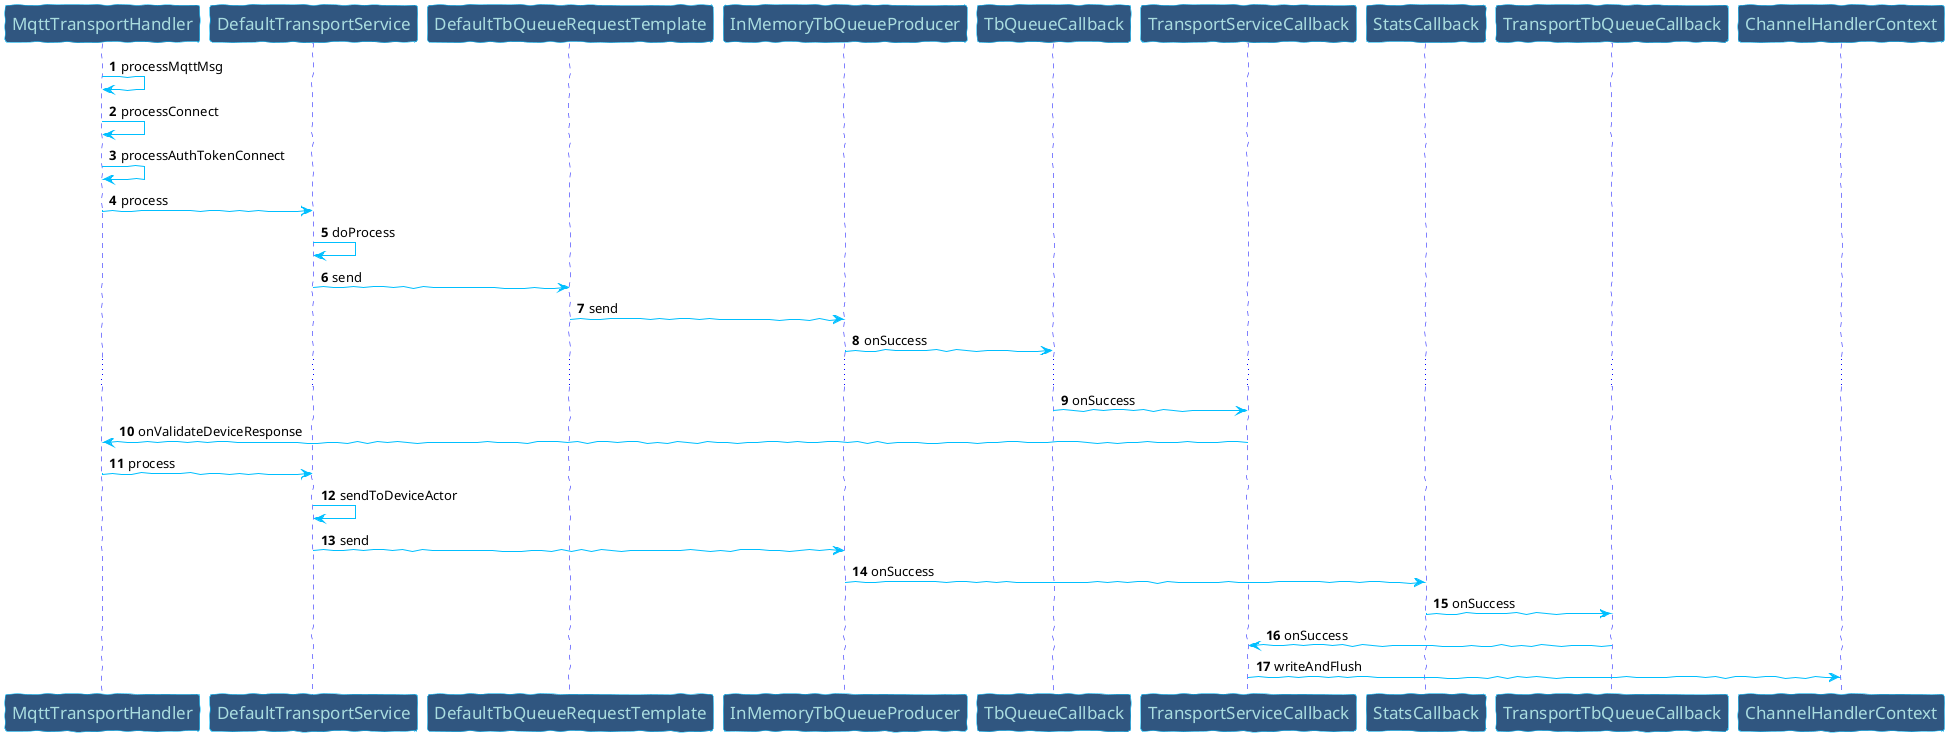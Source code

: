@startuml


skinparam handwritten true

skinparam sequence {
ArrowColor DeepSkyBlue
ActorBorderColor DeepSkyBlue
LifeLineBorderColor blue
LifeLineBackgroundColor #A9DCDF

ParticipantBorderColor DeepSkyBlue
ParticipantBackgroundColor #305680
ParticipantFontName Impact
ParticipantFontSize 17
ParticipantFontColor #A9DCDF

ActorBackgroundColor aqua
ActorFontColor DeepSkyBlue
ActorFontSize 17
ActorFontName Aapex
}

autonumber


MqttTransportHandler -> MqttTransportHandler: processMqttMsg
MqttTransportHandler -> MqttTransportHandler: processConnect
MqttTransportHandler -> MqttTransportHandler: processAuthTokenConnect
MqttTransportHandler -> DefaultTransportService: process
DefaultTransportService -> DefaultTransportService: doProcess
DefaultTransportService -> DefaultTbQueueRequestTemplate: send
DefaultTbQueueRequestTemplate -> InMemoryTbQueueProducer: send
InMemoryTbQueueProducer -> TbQueueCallback: onSuccess
' DefaultTbQueueRequestTemplate -> TbKafkaProducerTemplate: send
' TbKafkaProducerTemplate -> KafkaProducer: send
...
TbQueueCallback -> TransportServiceCallback: onSuccess
TransportServiceCallback -> MqttTransportHandler: onValidateDeviceResponse
MqttTransportHandler -> DefaultTransportService: process
DefaultTransportService -> DefaultTransportService: sendToDeviceActor
DefaultTransportService -> InMemoryTbQueueProducer: send
InMemoryTbQueueProducer -> StatsCallback: onSuccess
StatsCallback -> TransportTbQueueCallback: onSuccess
TransportTbQueueCallback -> TransportServiceCallback: onSuccess
TransportServiceCallback -> ChannelHandlerContext: writeAndFlush

' Alice -> Bob: Authentication Request
' activate Bob
' Bob --> Alice: Authentication Response
' deactivate Bob
' Alice -> Bob: Another authentication Request
' Alice <-- Bob: another authentication Response

' Alice -> Bob: naxx
' Alice <-- Bob: naxx





@enduml